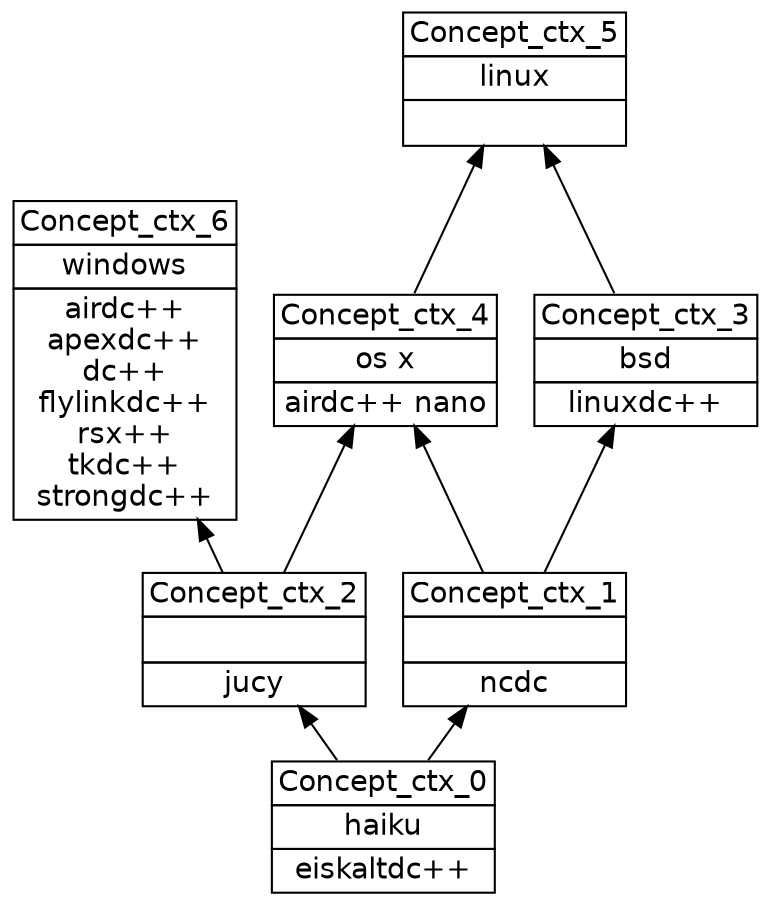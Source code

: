 digraph G { 
	rankdir=BT;
	margin=0;
	node [margin="0.03,0.03",fontname="DejaVu Sans"];
	ranksep=0.3;
	nodesep=0.2;
//graph[label="name:ctx,concept number:7,object number:12,attribute number:5"
5 [shape=none,label=<<table border="0" cellborder="1" cellspacing="0" port="p"><tr><td>Concept_ctx_0</td></tr><tr><td>haiku<br/></td></tr><tr><td>eiskaltdc++<br/></td></tr></table>>];
2 [shape=none,label=<<table border="0" cellborder="1" cellspacing="0" port="p"><tr><td>Concept_ctx_2</td></tr><tr><td><br/></td></tr><tr><td>jucy<br/></td></tr></table>>];
6 [shape=none,label=<<table border="0" cellborder="1" cellspacing="0" port="p"><tr><td>Concept_ctx_1</td></tr><tr><td><br/></td></tr><tr><td>ncdc<br/></td></tr></table>>];
7 [shape=none,label=<<table border="0" cellborder="1" cellspacing="0" port="p"><tr><td>Concept_ctx_3</td></tr><tr><td>bsd<br/></td></tr><tr><td>linuxdc++<br/></td></tr></table>>];
4 [shape=none,label=<<table border="0" cellborder="1" cellspacing="0" port="p"><tr><td>Concept_ctx_4</td></tr><tr><td>os x<br/></td></tr><tr><td>airdc++ nano<br/></td></tr></table>>];
3 [shape=none,label=<<table border="0" cellborder="1" cellspacing="0" port="p"><tr><td>Concept_ctx_5</td></tr><tr><td>linux<br/></td></tr><tr><td><br/></td></tr></table>>];
1 [shape=none,label=<<table border="0" cellborder="1" cellspacing="0" port="p"><tr><td>Concept_ctx_6</td></tr><tr><td>windows<br/></td></tr><tr><td>airdc++<br/>apexdc++<br/>dc++<br/>flylinkdc++<br/>rsx++<br/>tkdc++<br/>strongdc++<br/></td></tr></table>>];
	5:p -> 2:p
	5:p -> 6:p
	6:p -> 7:p
	2:p -> 4:p
	6:p -> 4:p
	7:p -> 3:p
	4:p -> 3:p
	2:p -> 1:p
}